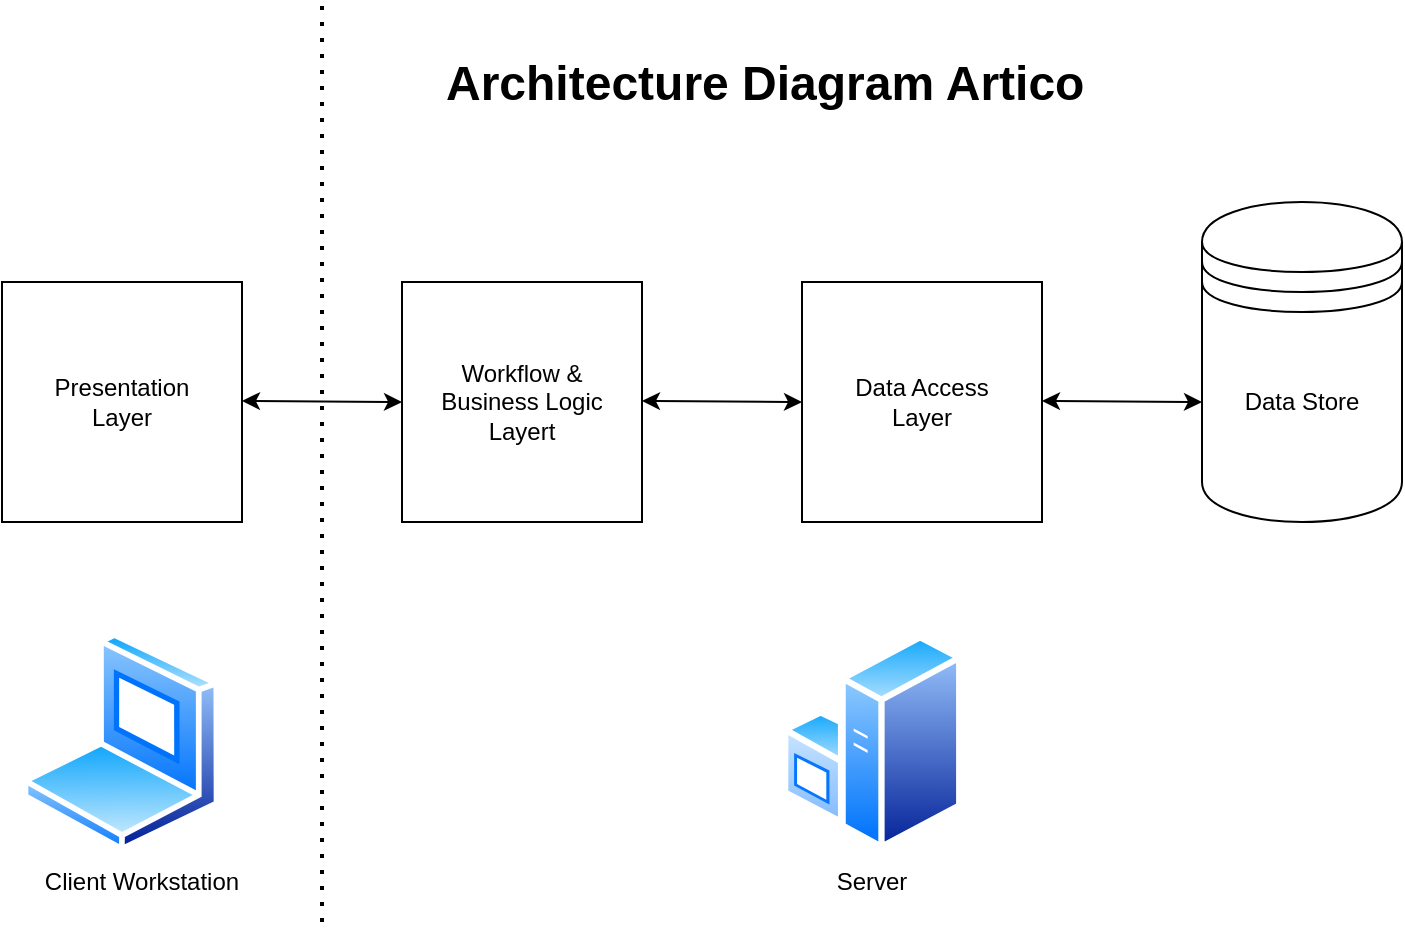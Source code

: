<mxfile version="24.2.5" type="device">
  <diagram name="Page-1" id="ig5VgEm3FSn_Dp-ISeQd">
    <mxGraphModel dx="1115" dy="566" grid="1" gridSize="10" guides="1" tooltips="1" connect="1" arrows="1" fold="1" page="1" pageScale="1" pageWidth="850" pageHeight="1100" math="0" shadow="0">
      <root>
        <mxCell id="0" />
        <mxCell id="1" parent="0" />
        <mxCell id="RqrhnJlKZs5W2SoNAt37-3" value="" style="whiteSpace=wrap;html=1;aspect=fixed;" vertex="1" parent="1">
          <mxGeometry x="40" y="160" width="120" height="120" as="geometry" />
        </mxCell>
        <mxCell id="RqrhnJlKZs5W2SoNAt37-5" value="Presentation Layer" style="text;html=1;align=center;verticalAlign=middle;whiteSpace=wrap;rounded=0;" vertex="1" parent="1">
          <mxGeometry x="50" y="205" width="100" height="30" as="geometry" />
        </mxCell>
        <mxCell id="RqrhnJlKZs5W2SoNAt37-9" value="" style="whiteSpace=wrap;html=1;aspect=fixed;" vertex="1" parent="1">
          <mxGeometry x="440" y="160" width="120" height="120" as="geometry" />
        </mxCell>
        <mxCell id="RqrhnJlKZs5W2SoNAt37-10" value="" style="whiteSpace=wrap;html=1;aspect=fixed;" vertex="1" parent="1">
          <mxGeometry x="240" y="160" width="120" height="120" as="geometry" />
        </mxCell>
        <mxCell id="RqrhnJlKZs5W2SoNAt37-11" value="Workflow &amp;amp; Business Logic Layert" style="text;html=1;align=center;verticalAlign=middle;whiteSpace=wrap;rounded=0;" vertex="1" parent="1">
          <mxGeometry x="250" y="197.5" width="100" height="45" as="geometry" />
        </mxCell>
        <mxCell id="RqrhnJlKZs5W2SoNAt37-12" value="Data Access Layer" style="text;html=1;align=center;verticalAlign=middle;whiteSpace=wrap;rounded=0;" vertex="1" parent="1">
          <mxGeometry x="450" y="197.5" width="100" height="45" as="geometry" />
        </mxCell>
        <mxCell id="RqrhnJlKZs5W2SoNAt37-15" value="" style="endArrow=classic;startArrow=classic;html=1;rounded=0;" edge="1" parent="1">
          <mxGeometry width="50" height="50" relative="1" as="geometry">
            <mxPoint x="160" y="219.5" as="sourcePoint" />
            <mxPoint x="240" y="220" as="targetPoint" />
          </mxGeometry>
        </mxCell>
        <mxCell id="RqrhnJlKZs5W2SoNAt37-16" value="" style="endArrow=classic;startArrow=classic;html=1;rounded=0;" edge="1" parent="1">
          <mxGeometry width="50" height="50" relative="1" as="geometry">
            <mxPoint x="360" y="219.5" as="sourcePoint" />
            <mxPoint x="440" y="220" as="targetPoint" />
          </mxGeometry>
        </mxCell>
        <mxCell id="RqrhnJlKZs5W2SoNAt37-17" value="" style="shape=datastore;whiteSpace=wrap;html=1;" vertex="1" parent="1">
          <mxGeometry x="640" y="120" width="100" height="160" as="geometry" />
        </mxCell>
        <mxCell id="RqrhnJlKZs5W2SoNAt37-18" value="Data Store" style="text;html=1;align=center;verticalAlign=middle;whiteSpace=wrap;rounded=0;" vertex="1" parent="1">
          <mxGeometry x="640" y="205" width="100" height="30" as="geometry" />
        </mxCell>
        <mxCell id="RqrhnJlKZs5W2SoNAt37-19" value="" style="endArrow=classic;startArrow=classic;html=1;rounded=0;" edge="1" parent="1">
          <mxGeometry width="50" height="50" relative="1" as="geometry">
            <mxPoint x="560" y="219.5" as="sourcePoint" />
            <mxPoint x="640" y="220" as="targetPoint" />
          </mxGeometry>
        </mxCell>
        <mxCell id="RqrhnJlKZs5W2SoNAt37-20" value="" style="endArrow=none;dashed=1;html=1;dashPattern=1 3;strokeWidth=2;rounded=0;" edge="1" parent="1">
          <mxGeometry width="50" height="50" relative="1" as="geometry">
            <mxPoint x="200" y="480" as="sourcePoint" />
            <mxPoint x="200" y="20" as="targetPoint" />
          </mxGeometry>
        </mxCell>
        <mxCell id="RqrhnJlKZs5W2SoNAt37-21" value="" style="image;aspect=fixed;perimeter=ellipsePerimeter;html=1;align=center;shadow=0;dashed=0;spacingTop=3;image=img/lib/active_directory/windows_server.svg;" vertex="1" parent="1">
          <mxGeometry x="430" y="335" width="90.2" height="110" as="geometry" />
        </mxCell>
        <mxCell id="RqrhnJlKZs5W2SoNAt37-22" value="" style="image;aspect=fixed;perimeter=ellipsePerimeter;html=1;align=center;shadow=0;dashed=0;spacingTop=3;image=img/lib/active_directory/laptop_client.svg;" vertex="1" parent="1">
          <mxGeometry x="50" y="335" width="99" height="110" as="geometry" />
        </mxCell>
        <mxCell id="RqrhnJlKZs5W2SoNAt37-29" value="&lt;h1 style=&quot;margin-top: 0px;&quot;&gt;Architecture Diagram Artico&lt;/h1&gt;" style="text;html=1;whiteSpace=wrap;overflow=hidden;rounded=0;" vertex="1" parent="1">
          <mxGeometry x="260" y="40" width="410" height="50" as="geometry" />
        </mxCell>
        <mxCell id="RqrhnJlKZs5W2SoNAt37-30" value="Client Workstation" style="text;html=1;align=center;verticalAlign=middle;whiteSpace=wrap;rounded=0;" vertex="1" parent="1">
          <mxGeometry x="50" y="445" width="120" height="30" as="geometry" />
        </mxCell>
        <mxCell id="RqrhnJlKZs5W2SoNAt37-31" value="Server" style="text;html=1;align=center;verticalAlign=middle;whiteSpace=wrap;rounded=0;" vertex="1" parent="1">
          <mxGeometry x="415.1" y="445" width="120" height="30" as="geometry" />
        </mxCell>
      </root>
    </mxGraphModel>
  </diagram>
</mxfile>
